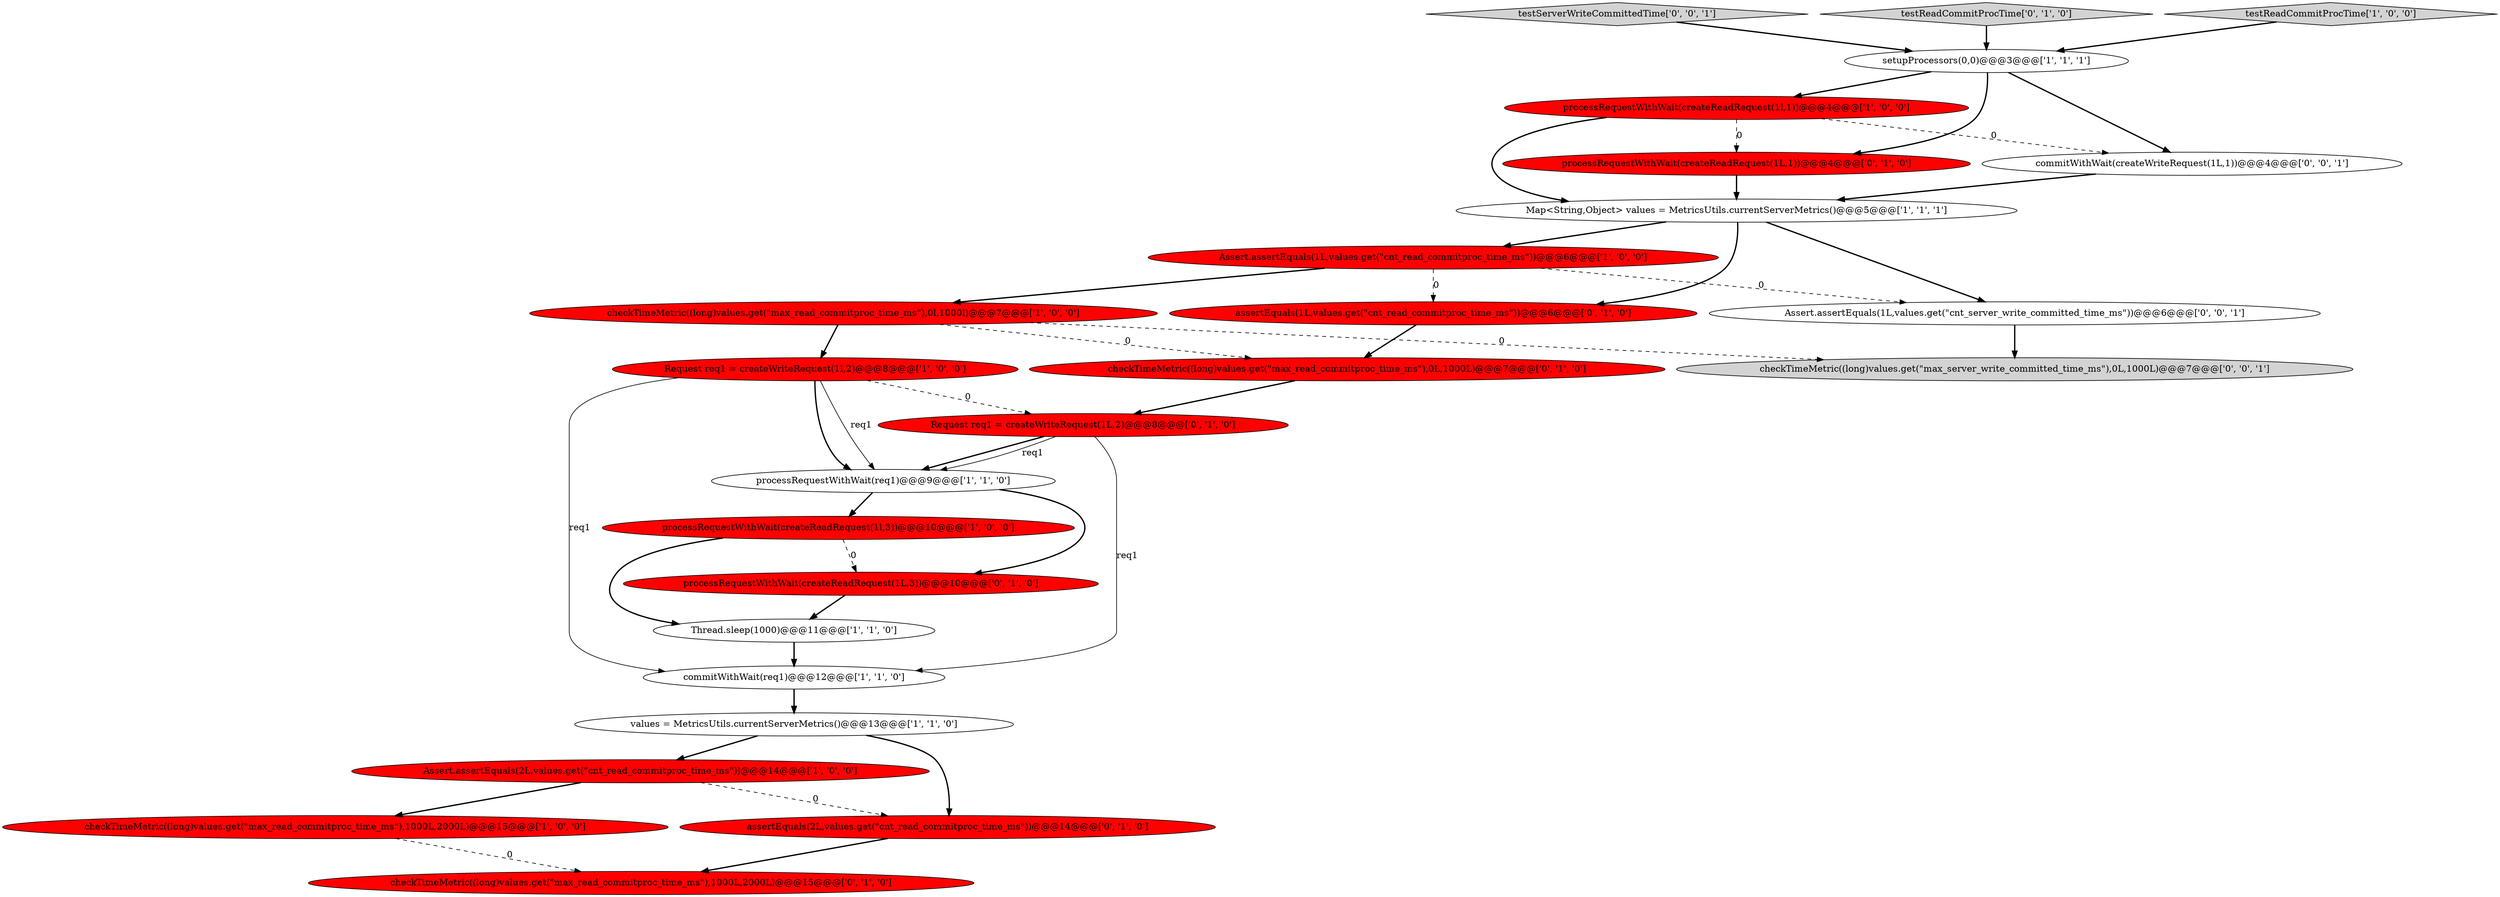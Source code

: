digraph {
4 [style = filled, label = "Request req1 = createWriteRequest(1l,2)@@@8@@@['1', '0', '0']", fillcolor = red, shape = ellipse image = "AAA1AAABBB1BBB"];
13 [style = filled, label = "checkTimeMetric((long)values.get(\"max_read_commitproc_time_ms\"),0l,1000l)@@@7@@@['1', '0', '0']", fillcolor = red, shape = ellipse image = "AAA1AAABBB1BBB"];
0 [style = filled, label = "checkTimeMetric((long)values.get(\"max_read_commitproc_time_ms\"),1000L,2000L)@@@15@@@['1', '0', '0']", fillcolor = red, shape = ellipse image = "AAA1AAABBB1BBB"];
12 [style = filled, label = "processRequestWithWait(createReadRequest(1l,3))@@@10@@@['1', '0', '0']", fillcolor = red, shape = ellipse image = "AAA1AAABBB1BBB"];
17 [style = filled, label = "assertEquals(1L,values.get(\"cnt_read_commitproc_time_ms\"))@@@6@@@['0', '1', '0']", fillcolor = red, shape = ellipse image = "AAA1AAABBB2BBB"];
8 [style = filled, label = "values = MetricsUtils.currentServerMetrics()@@@13@@@['1', '1', '0']", fillcolor = white, shape = ellipse image = "AAA0AAABBB1BBB"];
7 [style = filled, label = "processRequestWithWait(req1)@@@9@@@['1', '1', '0']", fillcolor = white, shape = ellipse image = "AAA0AAABBB1BBB"];
11 [style = filled, label = "processRequestWithWait(createReadRequest(1l,1))@@@4@@@['1', '0', '0']", fillcolor = red, shape = ellipse image = "AAA1AAABBB1BBB"];
18 [style = filled, label = "processRequestWithWait(createReadRequest(1L,1))@@@4@@@['0', '1', '0']", fillcolor = red, shape = ellipse image = "AAA1AAABBB2BBB"];
24 [style = filled, label = "checkTimeMetric((long)values.get(\"max_server_write_committed_time_ms\"),0L,1000L)@@@7@@@['0', '0', '1']", fillcolor = lightgray, shape = ellipse image = "AAA0AAABBB3BBB"];
14 [style = filled, label = "checkTimeMetric((long)values.get(\"max_read_commitproc_time_ms\"),1000L,2000L)@@@15@@@['0', '1', '0']", fillcolor = red, shape = ellipse image = "AAA1AAABBB2BBB"];
16 [style = filled, label = "assertEquals(2L,values.get(\"cnt_read_commitproc_time_ms\"))@@@14@@@['0', '1', '0']", fillcolor = red, shape = ellipse image = "AAA1AAABBB2BBB"];
25 [style = filled, label = "Assert.assertEquals(1L,values.get(\"cnt_server_write_committed_time_ms\"))@@@6@@@['0', '0', '1']", fillcolor = white, shape = ellipse image = "AAA0AAABBB3BBB"];
5 [style = filled, label = "Map<String,Object> values = MetricsUtils.currentServerMetrics()@@@5@@@['1', '1', '1']", fillcolor = white, shape = ellipse image = "AAA0AAABBB1BBB"];
23 [style = filled, label = "testServerWriteCommittedTime['0', '0', '1']", fillcolor = lightgray, shape = diamond image = "AAA0AAABBB3BBB"];
21 [style = filled, label = "testReadCommitProcTime['0', '1', '0']", fillcolor = lightgray, shape = diamond image = "AAA0AAABBB2BBB"];
3 [style = filled, label = "Assert.assertEquals(2L,values.get(\"cnt_read_commitproc_time_ms\"))@@@14@@@['1', '0', '0']", fillcolor = red, shape = ellipse image = "AAA1AAABBB1BBB"];
9 [style = filled, label = "testReadCommitProcTime['1', '0', '0']", fillcolor = lightgray, shape = diamond image = "AAA0AAABBB1BBB"];
20 [style = filled, label = "processRequestWithWait(createReadRequest(1L,3))@@@10@@@['0', '1', '0']", fillcolor = red, shape = ellipse image = "AAA1AAABBB2BBB"];
1 [style = filled, label = "Thread.sleep(1000)@@@11@@@['1', '1', '0']", fillcolor = white, shape = ellipse image = "AAA0AAABBB1BBB"];
19 [style = filled, label = "checkTimeMetric((long)values.get(\"max_read_commitproc_time_ms\"),0L,1000L)@@@7@@@['0', '1', '0']", fillcolor = red, shape = ellipse image = "AAA1AAABBB2BBB"];
10 [style = filled, label = "setupProcessors(0,0)@@@3@@@['1', '1', '1']", fillcolor = white, shape = ellipse image = "AAA0AAABBB1BBB"];
6 [style = filled, label = "Assert.assertEquals(1L,values.get(\"cnt_read_commitproc_time_ms\"))@@@6@@@['1', '0', '0']", fillcolor = red, shape = ellipse image = "AAA1AAABBB1BBB"];
22 [style = filled, label = "commitWithWait(createWriteRequest(1L,1))@@@4@@@['0', '0', '1']", fillcolor = white, shape = ellipse image = "AAA0AAABBB3BBB"];
15 [style = filled, label = "Request req1 = createWriteRequest(1L,2)@@@8@@@['0', '1', '0']", fillcolor = red, shape = ellipse image = "AAA1AAABBB2BBB"];
2 [style = filled, label = "commitWithWait(req1)@@@12@@@['1', '1', '0']", fillcolor = white, shape = ellipse image = "AAA0AAABBB1BBB"];
10->22 [style = bold, label=""];
10->18 [style = bold, label=""];
8->16 [style = bold, label=""];
21->10 [style = bold, label=""];
12->20 [style = dashed, label="0"];
15->7 [style = bold, label=""];
7->12 [style = bold, label=""];
8->3 [style = bold, label=""];
11->22 [style = dashed, label="0"];
15->2 [style = solid, label="req1"];
6->17 [style = dashed, label="0"];
7->20 [style = bold, label=""];
9->10 [style = bold, label=""];
20->1 [style = bold, label=""];
13->19 [style = dashed, label="0"];
12->1 [style = bold, label=""];
5->17 [style = bold, label=""];
22->5 [style = bold, label=""];
17->19 [style = bold, label=""];
4->7 [style = bold, label=""];
3->0 [style = bold, label=""];
5->25 [style = bold, label=""];
0->14 [style = dashed, label="0"];
25->24 [style = bold, label=""];
11->5 [style = bold, label=""];
13->24 [style = dashed, label="0"];
4->7 [style = solid, label="req1"];
5->6 [style = bold, label=""];
6->25 [style = dashed, label="0"];
11->18 [style = dashed, label="0"];
4->15 [style = dashed, label="0"];
18->5 [style = bold, label=""];
6->13 [style = bold, label=""];
4->2 [style = solid, label="req1"];
15->7 [style = solid, label="req1"];
23->10 [style = bold, label=""];
16->14 [style = bold, label=""];
1->2 [style = bold, label=""];
19->15 [style = bold, label=""];
13->4 [style = bold, label=""];
3->16 [style = dashed, label="0"];
2->8 [style = bold, label=""];
10->11 [style = bold, label=""];
}
